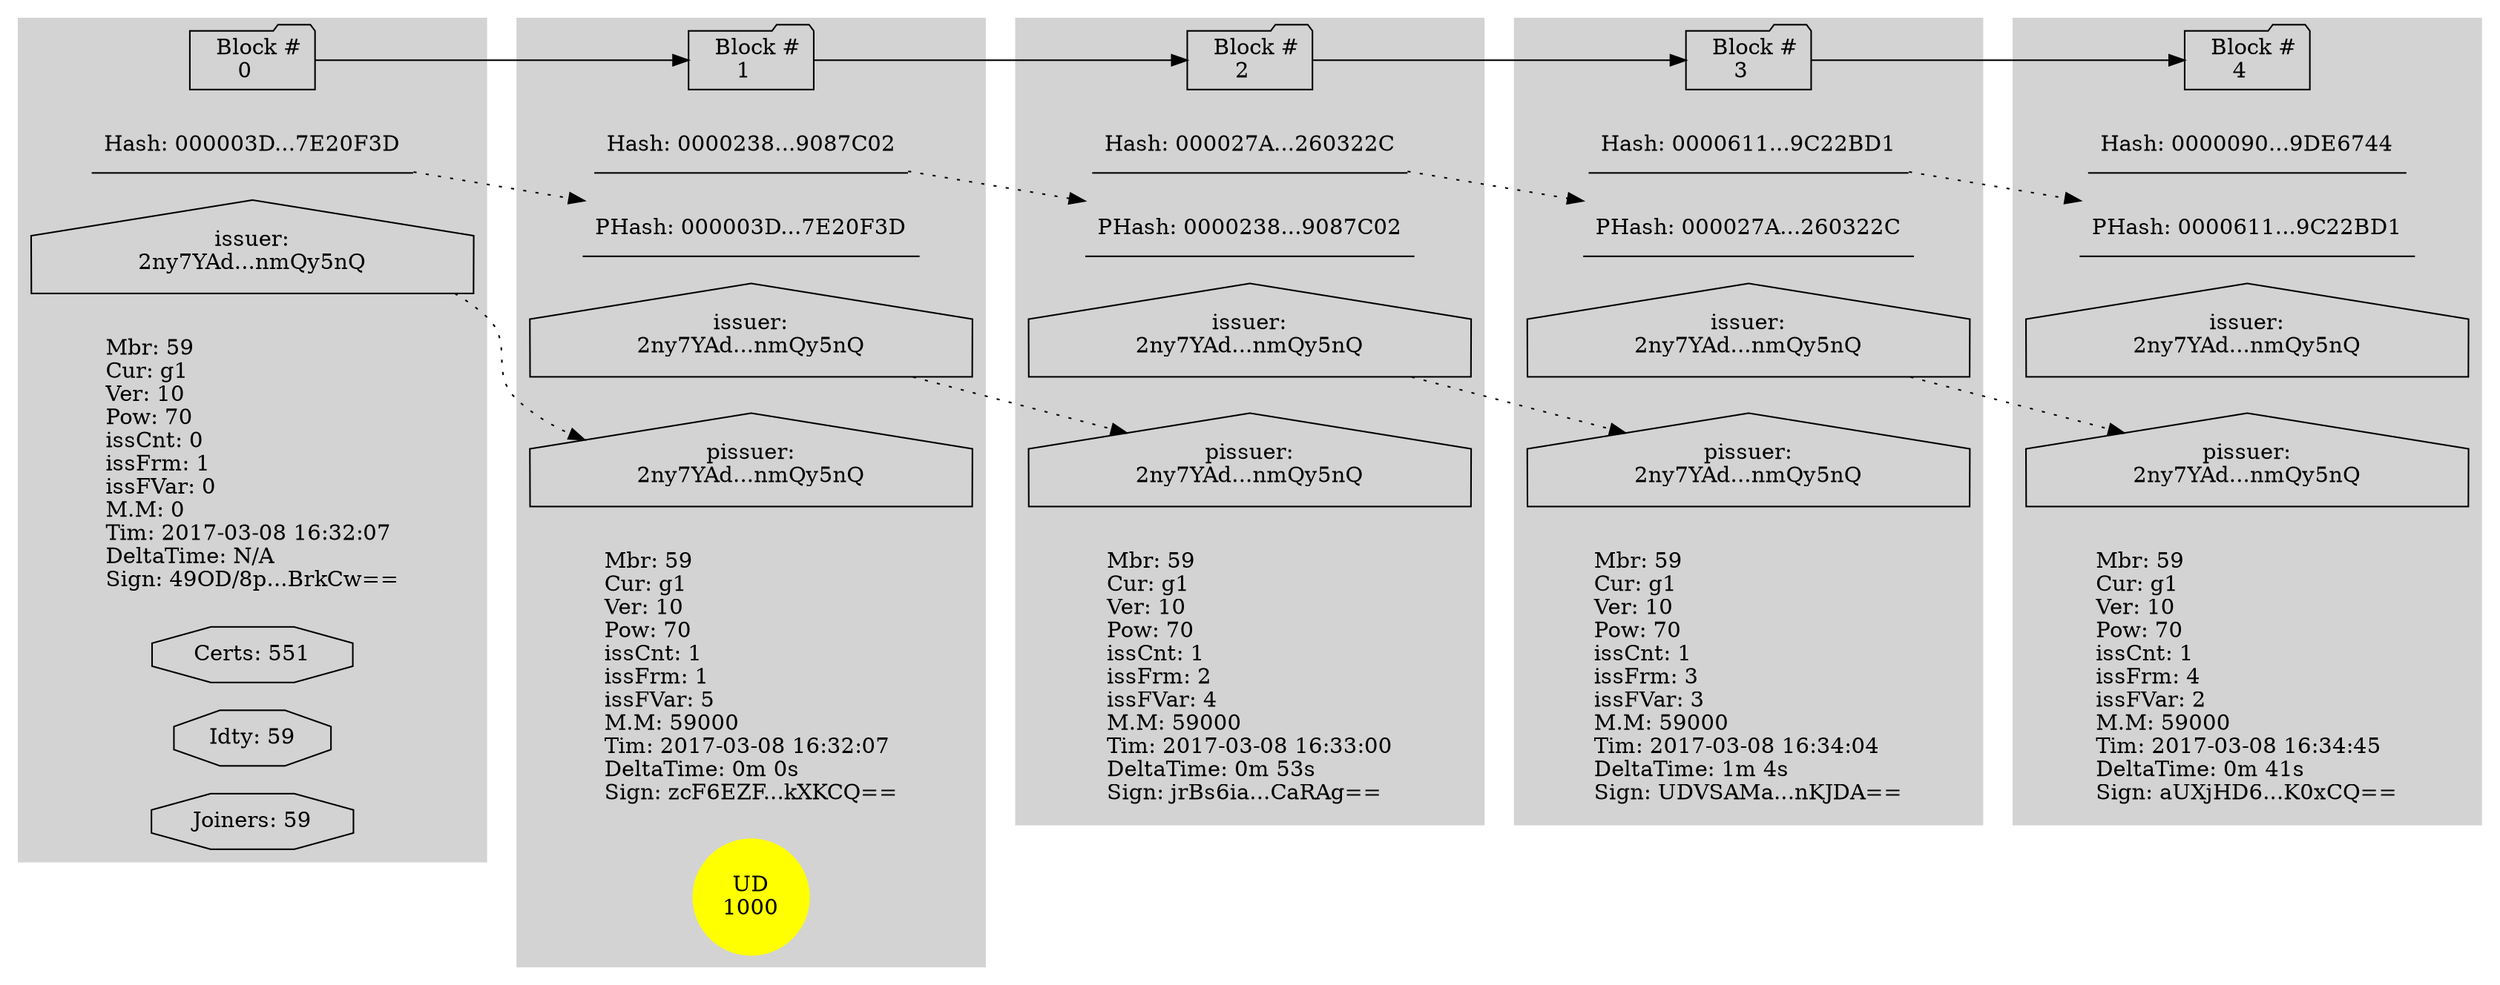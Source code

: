 digraph{
	graph [rankdir=LR ]

	
	subgraph cluster_0{
		graph [rankdir=TB]
		node [shape=underline]
		style=filled;
		color=lightgrey;
		_0 [label="  Block #\n0  ", URL="/graphviz/svg/block/0", shape=folder];
		_0hash [label="Hash: 000003D...7E20F3D"];
		_0issuer [label="issuer:\n2ny7YAd...nmQy5nQ", URL="/graphviz/svg/certs/2ny7YAdmzReQxAayyJZsyVYwYhVyax2thKcGknmQy5nQ", shape=house];
		_0info [labeljust=l, shape=plaintext, label="Mbr: 59\lCur: g1\lVer: 10\lPow: 70\lissCnt: 0\lissFrm: 1\lissFVar: 0\lM.M: 0\lTim: 2017-03-08 16:32:07\lDeltaTime: N/A\lSign: 49OD/8p...BrkCw==\l"];
		_0Ce [label="Certs: 551", shape=octagon, URL="/graphviz/svg/certs/2ny7YAdmzReQxAayyJZsyVYwYhVyax2thKcGknmQy5nQ"];
		_0idty [label="Idty: 59", shape=octagon];
		_0joi [label="Joiners: 59", shape=octagon];
	}
	
	subgraph cluster_1{
		graph [rankdir=TB]
		node [shape=underline]
		style=filled;
		color=lightgrey;
		_1 [label="  Block #\n1  ", URL="/graphviz/svg/block/1", shape=folder];
		_1hash [label="Hash: 0000238...9087C02"];
		_1phash [label="PHash: 000003D...7E20F3D"];
		_1issuer [label="issuer:\n2ny7YAd...nmQy5nQ", URL="/graphviz/svg/certs/2ny7YAdmzReQxAayyJZsyVYwYhVyax2thKcGknmQy5nQ", shape=house];
		_1pissuer [label="pissuer:\n2ny7YAd...nmQy5nQ", shape=house];
		_1info [labeljust=l, shape=plaintext, label="Mbr: 59\lCur: g1\lVer: 10\lPow: 70\lissCnt: 1\lissFrm: 1\lissFVar: 5\lM.M: 59000\lTim: 2017-03-08 16:32:07\lDeltaTime: 0m 0s\lSign: zcF6EZF...kXKCQ==\l"];
		_1Ud [label="UD\n1000", shape=circle, color=yellow, style=filled];
	}
	
	subgraph cluster_2{
		graph [rankdir=TB]
		node [shape=underline]
		style=filled;
		color=lightgrey;
		_2 [label="  Block #\n2  ", URL="/graphviz/svg/block/2", shape=folder];
		_2hash [label="Hash: 000027A...260322C"];
		_2phash [label="PHash: 0000238...9087C02"];
		_2issuer [label="issuer:\n2ny7YAd...nmQy5nQ", URL="/graphviz/svg/certs/2ny7YAdmzReQxAayyJZsyVYwYhVyax2thKcGknmQy5nQ", shape=house];
		_2pissuer [label="pissuer:\n2ny7YAd...nmQy5nQ", shape=house];
		_2info [labeljust=l, shape=plaintext, label="Mbr: 59\lCur: g1\lVer: 10\lPow: 70\lissCnt: 1\lissFrm: 2\lissFVar: 4\lM.M: 59000\lTim: 2017-03-08 16:33:00\lDeltaTime: 0m 53s\lSign: jrBs6ia...CaRAg==\l"];
	}
	
	subgraph cluster_3{
		graph [rankdir=TB]
		node [shape=underline]
		style=filled;
		color=lightgrey;
		_3 [label="  Block #\n3  ", URL="/graphviz/svg/block/3", shape=folder];
		_3hash [label="Hash: 0000611...9C22BD1"];
		_3phash [label="PHash: 000027A...260322C"];
		_3issuer [label="issuer:\n2ny7YAd...nmQy5nQ", URL="/graphviz/svg/certs/2ny7YAdmzReQxAayyJZsyVYwYhVyax2thKcGknmQy5nQ", shape=house];
		_3pissuer [label="pissuer:\n2ny7YAd...nmQy5nQ", shape=house];
		_3info [labeljust=l, shape=plaintext, label="Mbr: 59\lCur: g1\lVer: 10\lPow: 70\lissCnt: 1\lissFrm: 3\lissFVar: 3\lM.M: 59000\lTim: 2017-03-08 16:34:04\lDeltaTime: 1m 4s\lSign: UDVSAMa...nKJDA==\l"];
	}
	
	subgraph cluster_4{
		graph [rankdir=TB]
		node [shape=underline]
		style=filled;
		color=lightgrey;
		_4 [label="  Block #\n4  ", URL="/graphviz/svg/block/4", shape=folder];
		_4hash [label="Hash: 0000090...9DE6744"];
		_4phash [label="PHash: 0000611...9C22BD1"];
		_4issuer [label="issuer:\n2ny7YAd...nmQy5nQ", URL="/graphviz/svg/certs/2ny7YAdmzReQxAayyJZsyVYwYhVyax2thKcGknmQy5nQ", shape=house];
		_4pissuer [label="pissuer:\n2ny7YAd...nmQy5nQ", shape=house];
		_4info [labeljust=l, shape=plaintext, label="Mbr: 59\lCur: g1\lVer: 10\lPow: 70\lissCnt: 1\lissFrm: 4\lissFVar: 2\lM.M: 59000\lTim: 2017-03-08 16:34:45\lDeltaTime: 0m 41s\lSign: aUXjHD6...K0xCQ==\l"];
	}

	_0hash -> _1phash [weight=0, style=dotted];
	_1hash -> _2phash [weight=0, style=dotted];
	_2hash -> _3phash [weight=0, style=dotted];
	_3hash -> _4phash [weight=0, style=dotted];
	_0issuer -> _1pissuer [weight=0, style=dotted];
	_1issuer -> _2pissuer [weight=0, style=dotted];
	_2issuer -> _3pissuer [weight=0, style=dotted];
	_3issuer -> _4pissuer [weight=0, style=dotted];

	
	subgraph cluster_Blocks {
		color=black; 
		_0 -> _1 [weight=10];
		_1 -> _2 [weight=10];
		_2 -> _3 [weight=10];
		_3 -> _4 [weight=10];
	}

	
}
